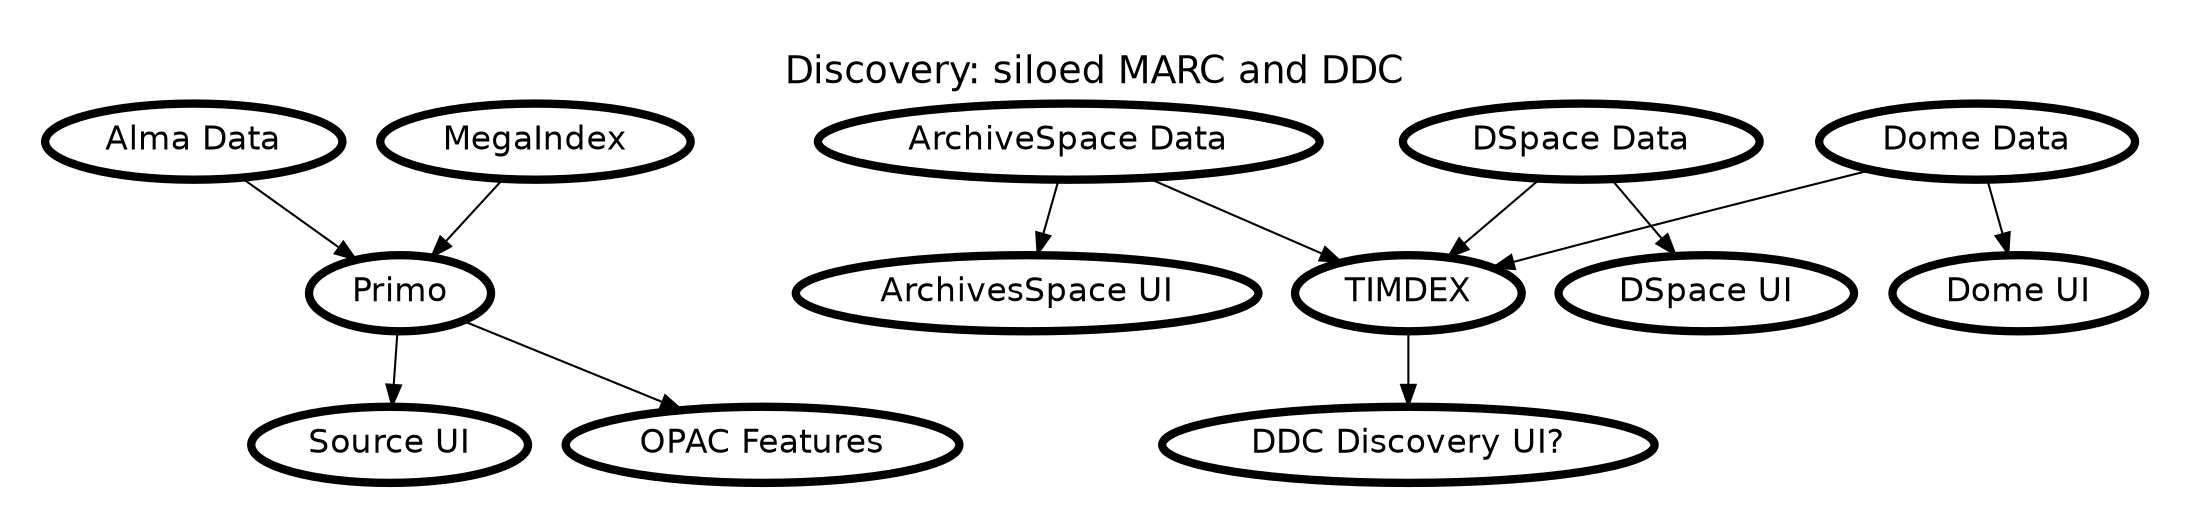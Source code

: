 // dot timdex_central.dot -Tpng > timdex_central.png
// requires installation of GraphViz (brew install graphviz, or
// http://www.graphviz.org/Download..php if that doesn't work)

digraph G {
  label="Discovery: siloed MARC and DDC";
  labelloc=t;
  fontname=helvetica;
  fontsize=18;
  node [style=filled, fontname=helvetica, fillcolor=white, penwidth=4, fontsize=16];
  pad=0.3;

  "Alma Data" -> Primo
  
  "ArchiveSpace Data" -> "ArchivesSpace UI"
  "DSpace Data" -> "DSpace UI"
  "Dome Data" -> "Dome UI"

  "ArchiveSpace Data" -> TIMDEX
  "DSpace Data" -> TIMDEX
  "Dome Data" -> TIMDEX
  TIMDEX -> "DDC Discovery UI?"
  // TIMDEX -> Bento

  "MegaIndex" -> Primo

  // "Primo" -> Bento
  Primo -> "Source UI"

  Primo -> "OPAC Features"
  // "OPAC Features" -> "View checked out items"[color=SteelBlue1]
  // "OPAC Features" -> "Renew items"[color=SteelBlue1]
  // "OPAC Features" -> "Pay fines"[color=SteelBlue1]

  // "Bento" -> "Source UI"
}
